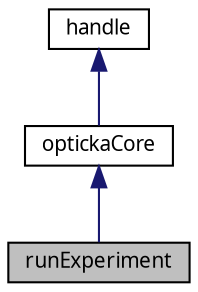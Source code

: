 digraph "runExperiment"
{
 // LATEX_PDF_SIZE
  edge [fontname="Graublau Slab",fontsize="10",labelfontname="Graublau Slab",labelfontsize="10"];
  node [fontname="Graublau Slab",fontsize="10",shape=record];
  Node1 [label="runExperiment",height=0.2,width=0.4,color="black", fillcolor="grey75", style="filled", fontcolor="black",tooltip="runExperiment is the main Experiment manager; Inherits from optickaCore"];
  Node2 -> Node1 [dir="back",color="midnightblue",fontsize="10",style="solid",fontname="Graublau Slab"];
  Node2 [label="optickaCore",height=0.2,width=0.4,color="black", fillcolor="white", style="filled",URL="$classopticka_core.html",tooltip="optickaCore base class inherited by many other opticka classes. optickaCore is itself derived from ha..."];
  Node3 -> Node2 [dir="back",color="midnightblue",fontsize="10",style="solid",fontname="Graublau Slab"];
  Node3 [label="handle",height=0.2,width=0.4,color="black", fillcolor="white", style="filled",URL="$classhandle.html",tooltip=" "];
}
